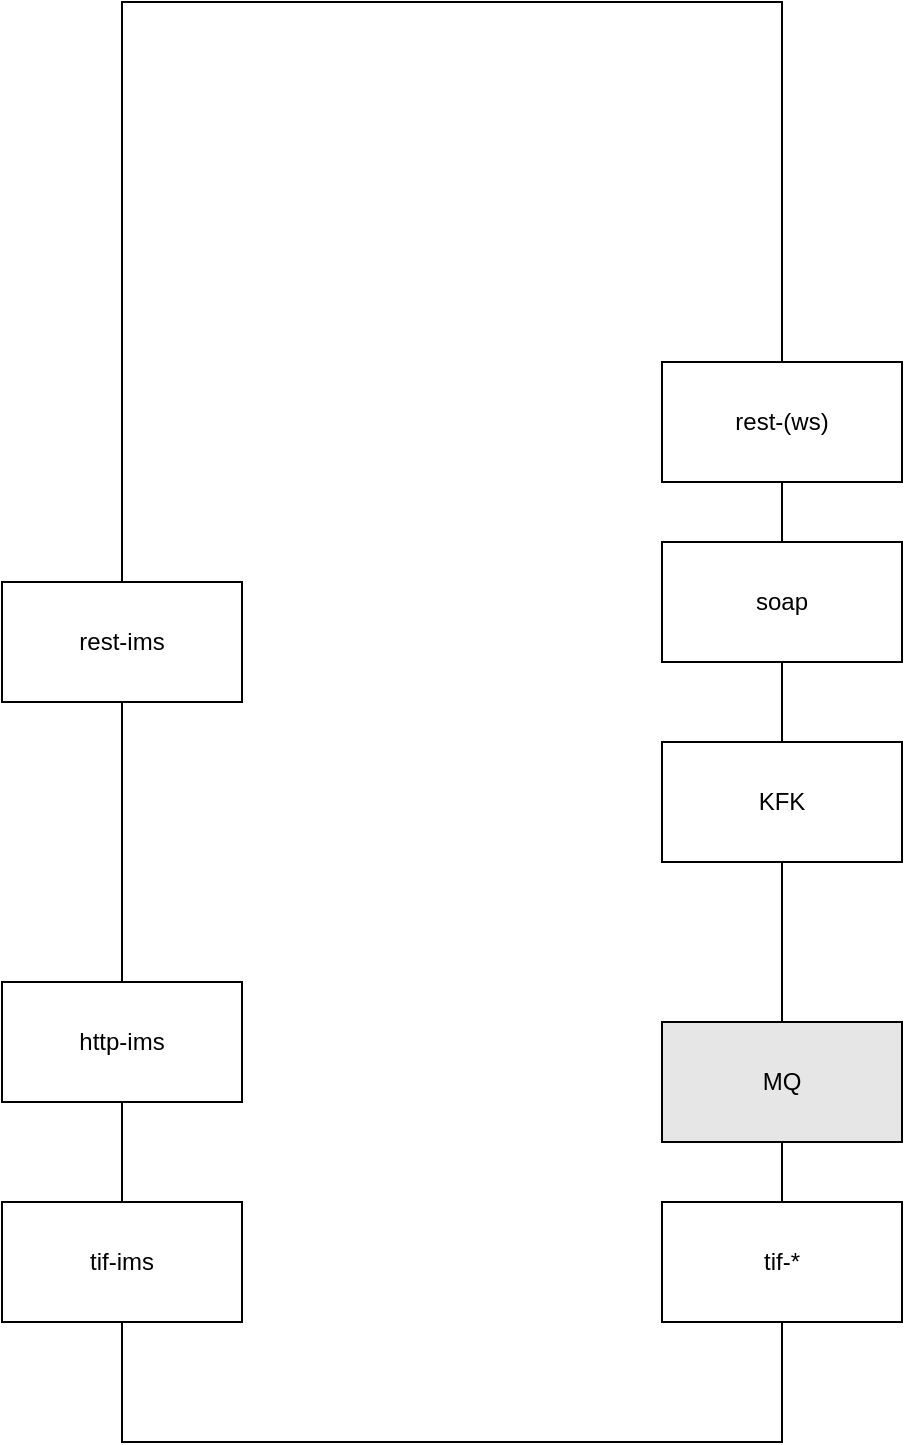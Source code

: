 <mxfile version="22.0.8" type="github">
  <diagram name="Stránka-1" id="S0OwSs2gKIAf6juRrMQs">
    <mxGraphModel dx="1230" dy="1381" grid="1" gridSize="10" guides="1" tooltips="1" connect="1" arrows="1" fold="1" page="1" pageScale="1" pageWidth="827" pageHeight="1169" math="0" shadow="0">
      <root>
        <mxCell id="0" />
        <mxCell id="1" parent="0" />
        <mxCell id="hxlqqTs2mgKyODCioZAR-1" value="" style="rounded=0;whiteSpace=wrap;html=1;" vertex="1" parent="1">
          <mxGeometry x="220" y="50" width="330" height="720" as="geometry" />
        </mxCell>
        <mxCell id="hxlqqTs2mgKyODCioZAR-2" value="tif-ims" style="rounded=0;whiteSpace=wrap;html=1;" vertex="1" parent="1">
          <mxGeometry x="160" y="650" width="120" height="60" as="geometry" />
        </mxCell>
        <mxCell id="hxlqqTs2mgKyODCioZAR-3" value="http-ims" style="rounded=0;whiteSpace=wrap;html=1;" vertex="1" parent="1">
          <mxGeometry x="160" y="540" width="120" height="60" as="geometry" />
        </mxCell>
        <mxCell id="hxlqqTs2mgKyODCioZAR-4" value="rest-ims" style="rounded=0;whiteSpace=wrap;html=1;" vertex="1" parent="1">
          <mxGeometry x="160" y="340" width="120" height="60" as="geometry" />
        </mxCell>
        <mxCell id="hxlqqTs2mgKyODCioZAR-5" value="tif-*" style="rounded=0;whiteSpace=wrap;html=1;" vertex="1" parent="1">
          <mxGeometry x="490" y="650" width="120" height="60" as="geometry" />
        </mxCell>
        <mxCell id="hxlqqTs2mgKyODCioZAR-6" value="soap" style="rounded=0;whiteSpace=wrap;html=1;" vertex="1" parent="1">
          <mxGeometry x="490" y="320" width="120" height="60" as="geometry" />
        </mxCell>
        <mxCell id="hxlqqTs2mgKyODCioZAR-7" value="rest-(ws)" style="rounded=0;whiteSpace=wrap;html=1;" vertex="1" parent="1">
          <mxGeometry x="490" y="230" width="120" height="60" as="geometry" />
        </mxCell>
        <mxCell id="hxlqqTs2mgKyODCioZAR-8" value="MQ" style="rounded=0;whiteSpace=wrap;html=1;fillColor=#E6E6E6;" vertex="1" parent="1">
          <mxGeometry x="490" y="560" width="120" height="60" as="geometry" />
        </mxCell>
        <mxCell id="hxlqqTs2mgKyODCioZAR-9" value="KFK" style="rounded=0;whiteSpace=wrap;html=1;" vertex="1" parent="1">
          <mxGeometry x="490" y="420" width="120" height="60" as="geometry" />
        </mxCell>
      </root>
    </mxGraphModel>
  </diagram>
</mxfile>
